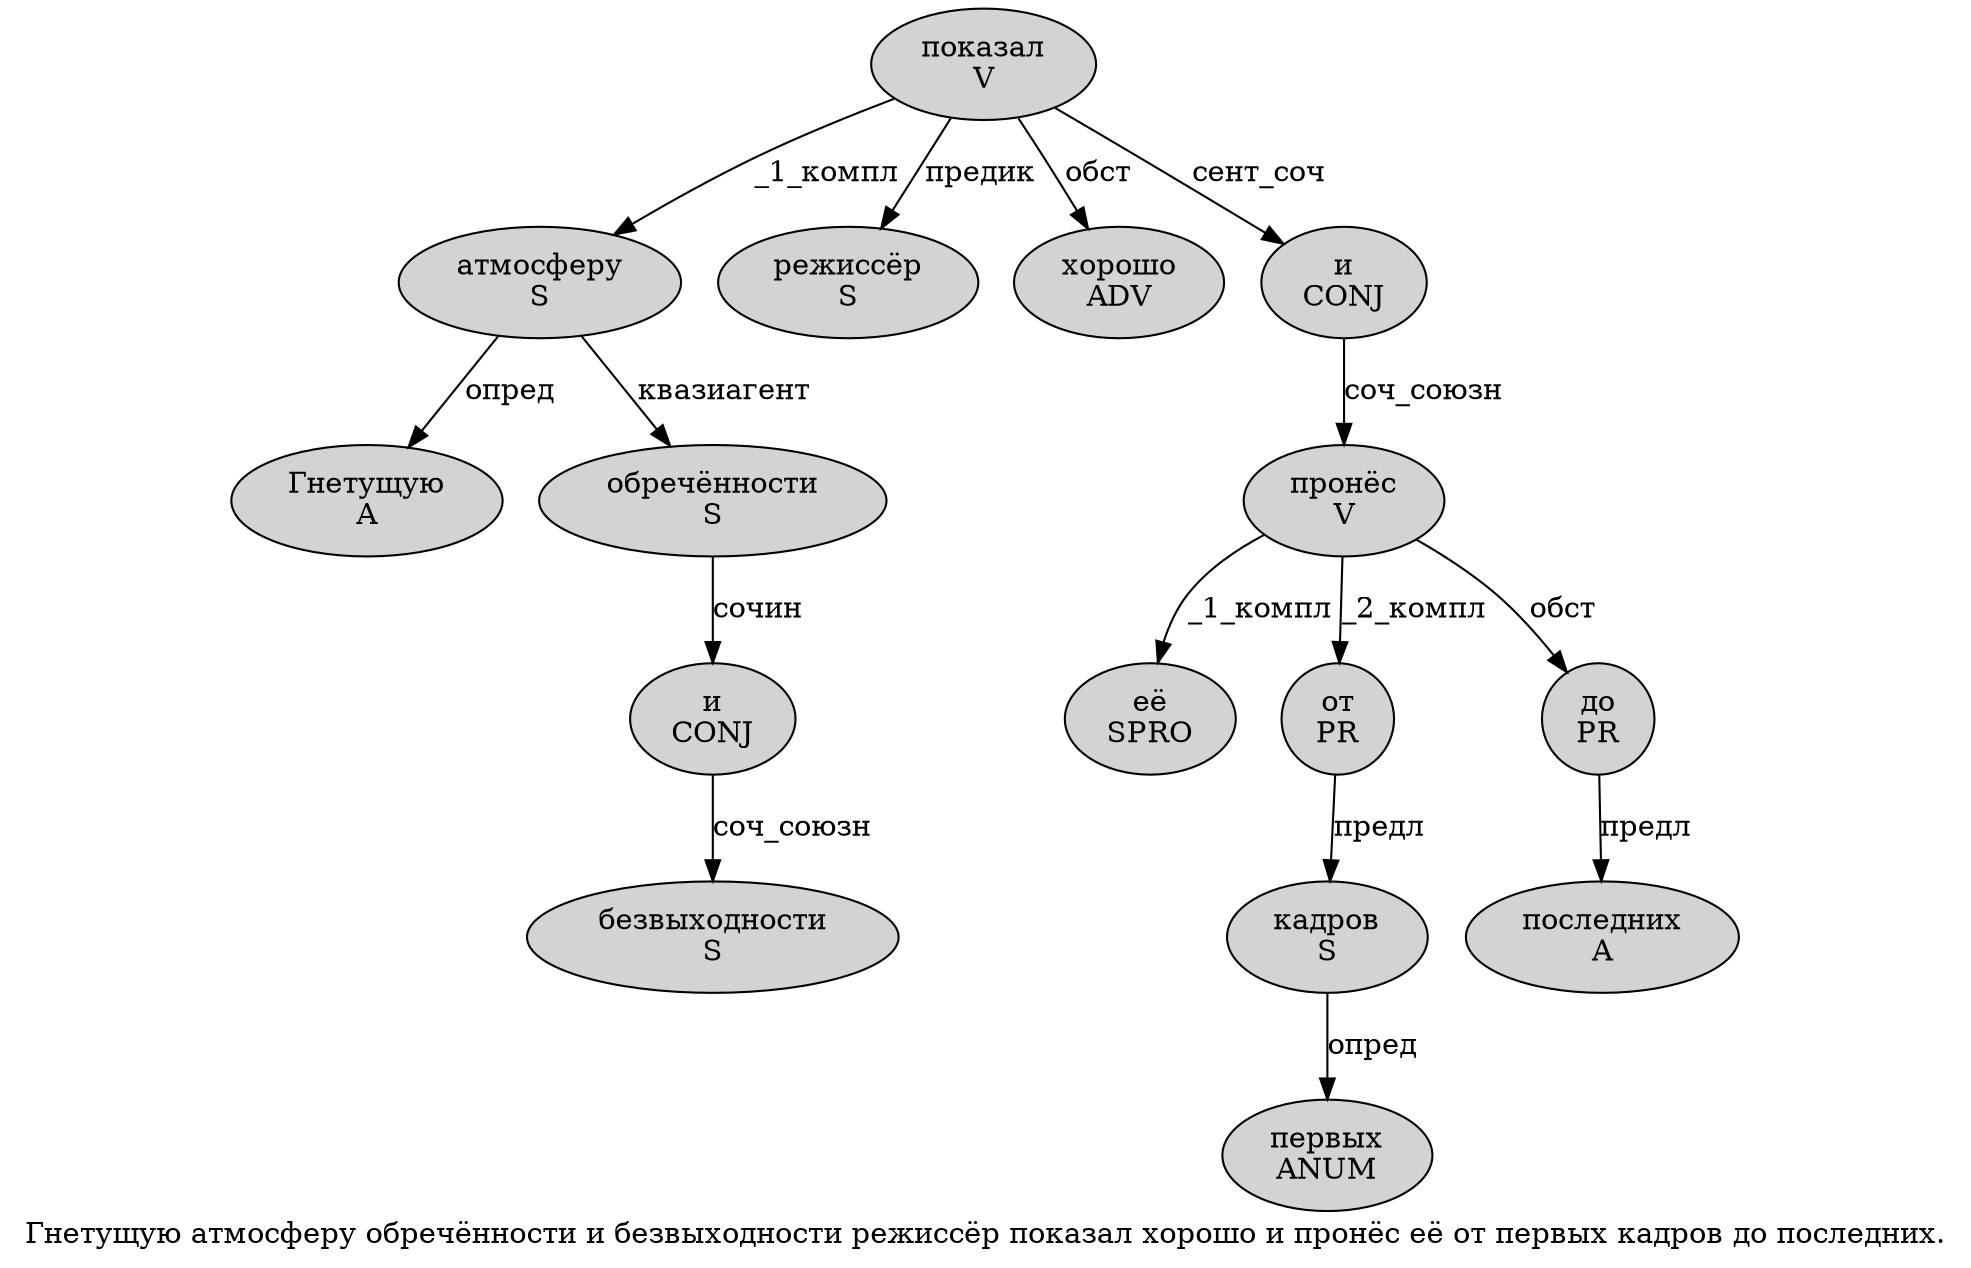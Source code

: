 digraph SENTENCE_4507 {
	graph [label="Гнетущую атмосферу обречённости и безвыходности режиссёр показал хорошо и пронёс её от первых кадров до последних."]
	node [style=filled]
		0 [label="Гнетущую
A" color="" fillcolor=lightgray penwidth=1 shape=ellipse]
		1 [label="атмосферу
S" color="" fillcolor=lightgray penwidth=1 shape=ellipse]
		2 [label="обречённости
S" color="" fillcolor=lightgray penwidth=1 shape=ellipse]
		3 [label="и
CONJ" color="" fillcolor=lightgray penwidth=1 shape=ellipse]
		4 [label="безвыходности
S" color="" fillcolor=lightgray penwidth=1 shape=ellipse]
		5 [label="режиссёр
S" color="" fillcolor=lightgray penwidth=1 shape=ellipse]
		6 [label="показал
V" color="" fillcolor=lightgray penwidth=1 shape=ellipse]
		7 [label="хорошо
ADV" color="" fillcolor=lightgray penwidth=1 shape=ellipse]
		8 [label="и
CONJ" color="" fillcolor=lightgray penwidth=1 shape=ellipse]
		9 [label="пронёс
V" color="" fillcolor=lightgray penwidth=1 shape=ellipse]
		10 [label="её
SPRO" color="" fillcolor=lightgray penwidth=1 shape=ellipse]
		11 [label="от
PR" color="" fillcolor=lightgray penwidth=1 shape=ellipse]
		12 [label="первых
ANUM" color="" fillcolor=lightgray penwidth=1 shape=ellipse]
		13 [label="кадров
S" color="" fillcolor=lightgray penwidth=1 shape=ellipse]
		14 [label="до
PR" color="" fillcolor=lightgray penwidth=1 shape=ellipse]
		15 [label="последних
A" color="" fillcolor=lightgray penwidth=1 shape=ellipse]
			8 -> 9 [label="соч_союзн"]
			3 -> 4 [label="соч_союзн"]
			9 -> 10 [label="_1_компл"]
			9 -> 11 [label="_2_компл"]
			9 -> 14 [label="обст"]
			13 -> 12 [label="опред"]
			1 -> 0 [label="опред"]
			1 -> 2 [label="квазиагент"]
			14 -> 15 [label="предл"]
			6 -> 1 [label="_1_компл"]
			6 -> 5 [label="предик"]
			6 -> 7 [label="обст"]
			6 -> 8 [label="сент_соч"]
			11 -> 13 [label="предл"]
			2 -> 3 [label="сочин"]
}